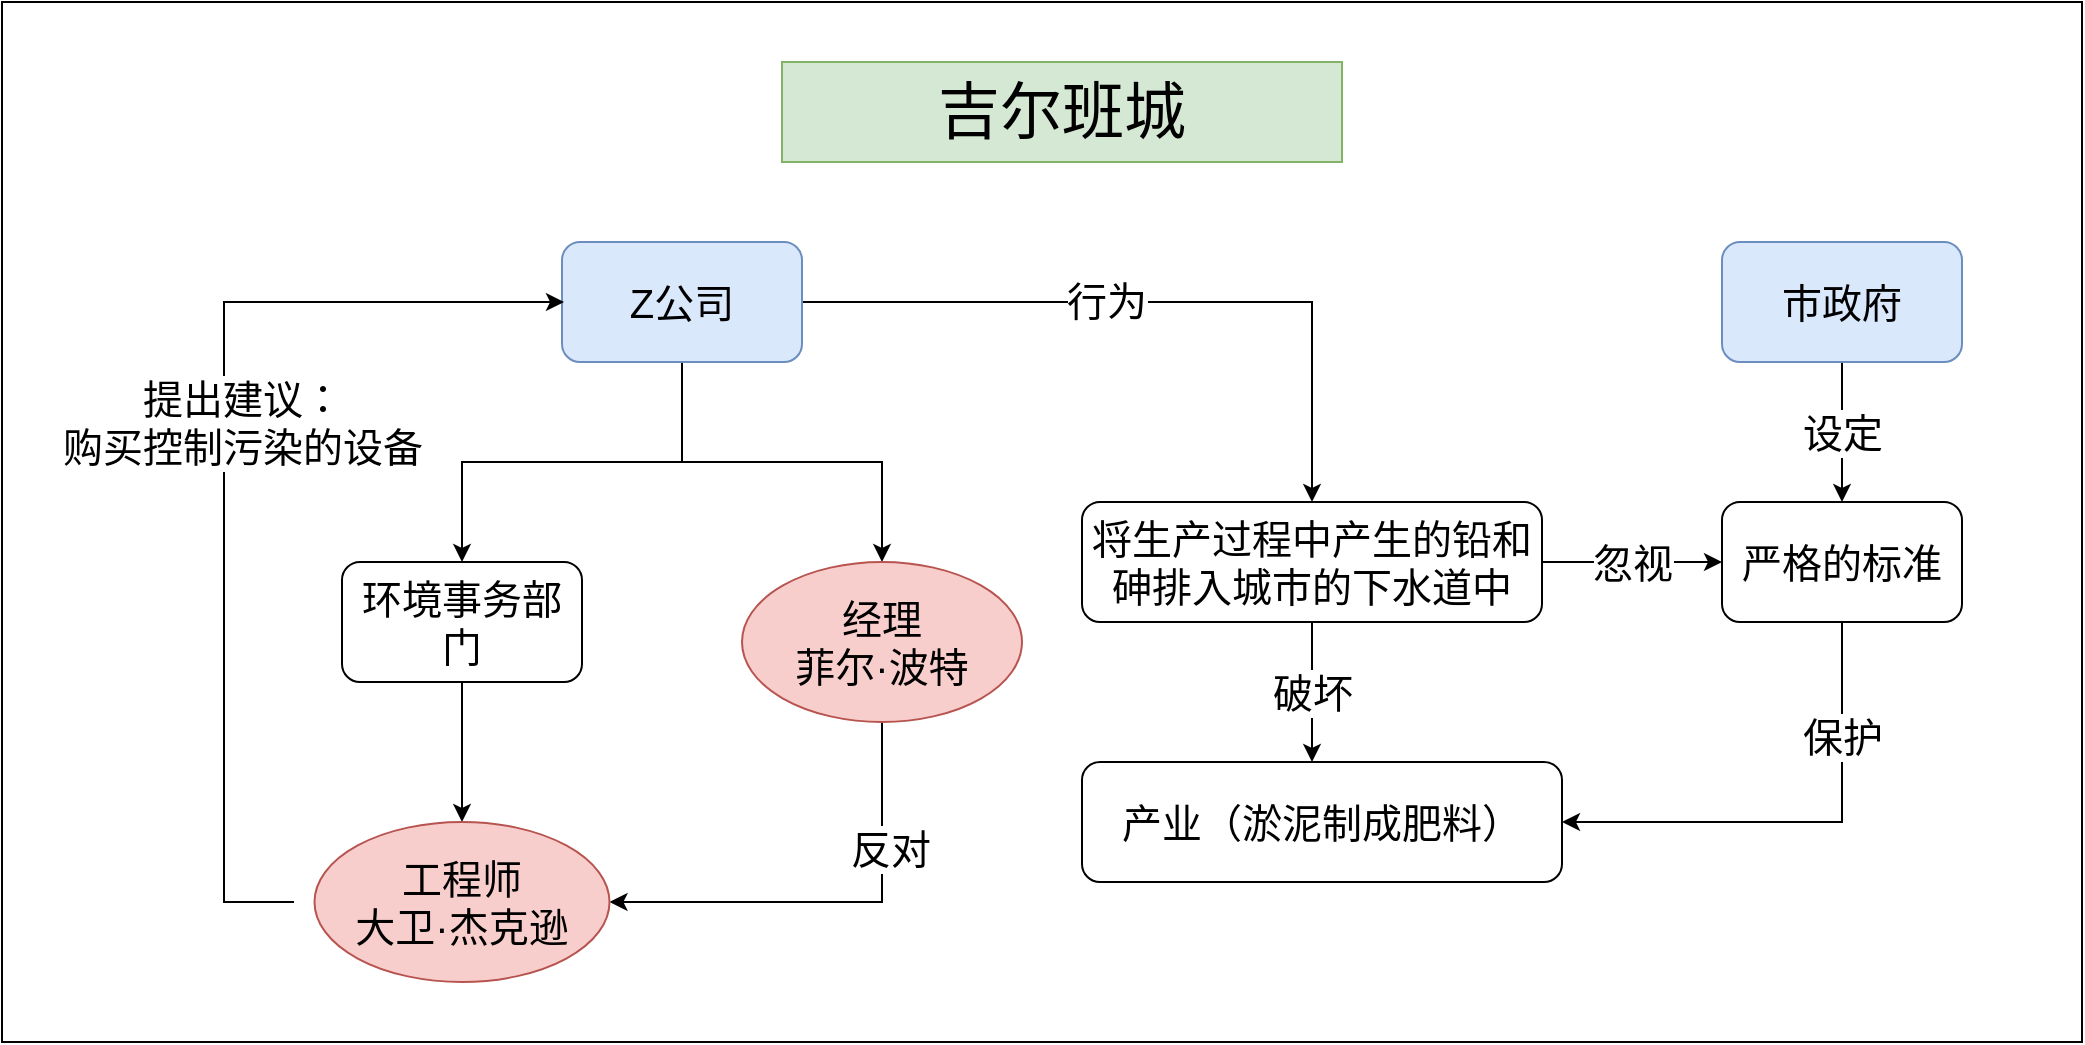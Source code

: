 <mxfile version="14.6.11" type="github">
  <diagram id="99S5stzERS1PDCSJK2yA" name="第 1 页">
    <mxGraphModel dx="1422" dy="800" grid="1" gridSize="10" guides="1" tooltips="1" connect="1" arrows="1" fold="1" page="1" pageScale="1" pageWidth="1920" pageHeight="1200" math="0" shadow="0">
      <root>
        <mxCell id="0" />
        <mxCell id="1" parent="0" />
        <mxCell id="M3MyoAIeJFfrb7R_QuGx-3" value="" style="edgeStyle=orthogonalEdgeStyle;rounded=0;orthogonalLoop=1;jettySize=auto;html=1;" edge="1" parent="1" source="M3MyoAIeJFfrb7R_QuGx-1" target="M3MyoAIeJFfrb7R_QuGx-2">
          <mxGeometry relative="1" as="geometry" />
        </mxCell>
        <mxCell id="M3MyoAIeJFfrb7R_QuGx-5" style="edgeStyle=orthogonalEdgeStyle;rounded=0;orthogonalLoop=1;jettySize=auto;html=1;" edge="1" parent="1" source="M3MyoAIeJFfrb7R_QuGx-1" target="M3MyoAIeJFfrb7R_QuGx-4">
          <mxGeometry relative="1" as="geometry" />
        </mxCell>
        <mxCell id="M3MyoAIeJFfrb7R_QuGx-15" value="" style="edgeStyle=orthogonalEdgeStyle;rounded=0;orthogonalLoop=1;jettySize=auto;html=1;fontSize=20;" edge="1" parent="1" source="M3MyoAIeJFfrb7R_QuGx-1" target="M3MyoAIeJFfrb7R_QuGx-14">
          <mxGeometry relative="1" as="geometry" />
        </mxCell>
        <mxCell id="M3MyoAIeJFfrb7R_QuGx-16" value="行为" style="edgeLabel;html=1;align=center;verticalAlign=middle;resizable=0;points=[];fontSize=20;" vertex="1" connectable="0" parent="M3MyoAIeJFfrb7R_QuGx-15">
          <mxGeometry x="-0.147" y="1" relative="1" as="geometry">
            <mxPoint as="offset" />
          </mxGeometry>
        </mxCell>
        <mxCell id="M3MyoAIeJFfrb7R_QuGx-1" value="&lt;span style=&quot;font-size: 20px&quot;&gt;Z公司&lt;br&gt;&lt;/span&gt;" style="rounded=1;whiteSpace=wrap;html=1;fillColor=#dae8fc;strokeColor=#6c8ebf;" vertex="1" parent="1">
          <mxGeometry x="320" y="150" width="120" height="60" as="geometry" />
        </mxCell>
        <mxCell id="M3MyoAIeJFfrb7R_QuGx-7" value="" style="edgeStyle=orthogonalEdgeStyle;rounded=0;orthogonalLoop=1;jettySize=auto;html=1;fontSize=20;" edge="1" parent="1" source="M3MyoAIeJFfrb7R_QuGx-2" target="M3MyoAIeJFfrb7R_QuGx-6">
          <mxGeometry relative="1" as="geometry" />
        </mxCell>
        <mxCell id="M3MyoAIeJFfrb7R_QuGx-2" value="&lt;font style=&quot;font-size: 20px&quot;&gt;环境事务部门&lt;/font&gt;" style="whiteSpace=wrap;html=1;rounded=1;" vertex="1" parent="1">
          <mxGeometry x="210" y="310" width="120" height="60" as="geometry" />
        </mxCell>
        <mxCell id="M3MyoAIeJFfrb7R_QuGx-9" style="edgeStyle=orthogonalEdgeStyle;rounded=0;orthogonalLoop=1;jettySize=auto;html=1;entryX=1;entryY=0.5;entryDx=0;entryDy=0;fontSize=20;exitX=0.5;exitY=1;exitDx=0;exitDy=0;" edge="1" parent="1" source="M3MyoAIeJFfrb7R_QuGx-4" target="M3MyoAIeJFfrb7R_QuGx-6">
          <mxGeometry relative="1" as="geometry" />
        </mxCell>
        <mxCell id="M3MyoAIeJFfrb7R_QuGx-12" value="反对" style="edgeLabel;html=1;align=center;verticalAlign=middle;resizable=0;points=[];fontSize=20;" vertex="1" connectable="0" parent="M3MyoAIeJFfrb7R_QuGx-9">
          <mxGeometry x="-0.443" y="4" relative="1" as="geometry">
            <mxPoint as="offset" />
          </mxGeometry>
        </mxCell>
        <mxCell id="M3MyoAIeJFfrb7R_QuGx-4" value="&lt;font style=&quot;font-size: 20px&quot;&gt;经理&lt;br&gt;&lt;span&gt;菲尔·波特&lt;/span&gt;&lt;/font&gt;" style="ellipse;whiteSpace=wrap;html=1;rounded=1;fontSize=20;fillColor=#f8cecc;strokeColor=#b85450;" vertex="1" parent="1">
          <mxGeometry x="410" y="310" width="140" height="80" as="geometry" />
        </mxCell>
        <mxCell id="M3MyoAIeJFfrb7R_QuGx-10" style="edgeStyle=orthogonalEdgeStyle;rounded=0;orthogonalLoop=1;jettySize=auto;html=1;entryX=0;entryY=0.5;entryDx=0;entryDy=0;fontSize=20;" edge="1" parent="1">
          <mxGeometry relative="1" as="geometry">
            <mxPoint x="186" y="480" as="sourcePoint" />
            <mxPoint x="321" y="180" as="targetPoint" />
            <Array as="points">
              <mxPoint x="151" y="480" />
              <mxPoint x="151" y="180" />
            </Array>
          </mxGeometry>
        </mxCell>
        <mxCell id="M3MyoAIeJFfrb7R_QuGx-11" value="提出建议：&lt;br&gt;购买控制污染的设备" style="edgeLabel;html=1;align=center;verticalAlign=middle;resizable=0;points=[];fontSize=20;" vertex="1" connectable="0" parent="M3MyoAIeJFfrb7R_QuGx-10">
          <mxGeometry x="-0.112" y="1" relative="1" as="geometry">
            <mxPoint x="10" y="-51" as="offset" />
          </mxGeometry>
        </mxCell>
        <mxCell id="M3MyoAIeJFfrb7R_QuGx-6" value="&lt;font style=&quot;font-size: 20px&quot;&gt;工程师&lt;br&gt;大卫·杰克逊&lt;/font&gt;" style="ellipse;whiteSpace=wrap;html=1;rounded=1;fillColor=#f8cecc;strokeColor=#b85450;" vertex="1" parent="1">
          <mxGeometry x="196.25" y="440" width="147.5" height="80" as="geometry" />
        </mxCell>
        <mxCell id="M3MyoAIeJFfrb7R_QuGx-38" value="破坏" style="edgeStyle=orthogonalEdgeStyle;rounded=0;orthogonalLoop=1;jettySize=auto;html=1;fontSize=20;" edge="1" parent="1" source="M3MyoAIeJFfrb7R_QuGx-14" target="M3MyoAIeJFfrb7R_QuGx-37">
          <mxGeometry relative="1" as="geometry">
            <Array as="points">
              <mxPoint x="695" y="380" />
              <mxPoint x="695" y="380" />
            </Array>
          </mxGeometry>
        </mxCell>
        <mxCell id="M3MyoAIeJFfrb7R_QuGx-53" value="忽视" style="edgeStyle=orthogonalEdgeStyle;rounded=0;orthogonalLoop=1;jettySize=auto;html=1;exitX=1;exitY=0.5;exitDx=0;exitDy=0;fontSize=20;" edge="1" parent="1" source="M3MyoAIeJFfrb7R_QuGx-14" target="M3MyoAIeJFfrb7R_QuGx-43">
          <mxGeometry relative="1" as="geometry" />
        </mxCell>
        <mxCell id="M3MyoAIeJFfrb7R_QuGx-14" value="&lt;span style=&quot;font-size: 20px;&quot;&gt;将生产过程中产生的铅和砷排入城市的下水道中&lt;/span&gt;" style="whiteSpace=wrap;html=1;rounded=1;fontSize=20;" vertex="1" parent="1">
          <mxGeometry x="580" y="280" width="230" height="60" as="geometry" />
        </mxCell>
        <mxCell id="M3MyoAIeJFfrb7R_QuGx-36" value="&lt;font style=&quot;font-size: 31px&quot;&gt;吉尔班城&lt;/font&gt;" style="text;html=1;strokeColor=#82b366;fillColor=#d5e8d4;align=center;verticalAlign=middle;whiteSpace=wrap;rounded=0;fontSize=20;" vertex="1" parent="1">
          <mxGeometry x="430" y="60" width="280" height="50" as="geometry" />
        </mxCell>
        <mxCell id="M3MyoAIeJFfrb7R_QuGx-37" value="&lt;font style=&quot;font-size: 20px&quot;&gt;产业（&lt;span&gt;淤泥制成肥料&lt;/span&gt;）&lt;/font&gt;" style="whiteSpace=wrap;html=1;rounded=1;fontSize=20;" vertex="1" parent="1">
          <mxGeometry x="580" y="410" width="240" height="60" as="geometry" />
        </mxCell>
        <mxCell id="M3MyoAIeJFfrb7R_QuGx-44" value="设定" style="edgeStyle=orthogonalEdgeStyle;rounded=0;orthogonalLoop=1;jettySize=auto;html=1;fontSize=20;" edge="1" parent="1" source="M3MyoAIeJFfrb7R_QuGx-40" target="M3MyoAIeJFfrb7R_QuGx-43">
          <mxGeometry relative="1" as="geometry" />
        </mxCell>
        <mxCell id="M3MyoAIeJFfrb7R_QuGx-40" value="&lt;span style=&quot;font-size: 20px&quot;&gt;市政府&lt;br&gt;&lt;/span&gt;" style="rounded=1;whiteSpace=wrap;html=1;fillColor=#dae8fc;strokeColor=#6c8ebf;" vertex="1" parent="1">
          <mxGeometry x="900" y="150" width="120" height="60" as="geometry" />
        </mxCell>
        <mxCell id="M3MyoAIeJFfrb7R_QuGx-45" style="edgeStyle=orthogonalEdgeStyle;rounded=0;orthogonalLoop=1;jettySize=auto;html=1;entryX=1;entryY=0.5;entryDx=0;entryDy=0;fontSize=20;" edge="1" parent="1" source="M3MyoAIeJFfrb7R_QuGx-43" target="M3MyoAIeJFfrb7R_QuGx-37">
          <mxGeometry relative="1" as="geometry">
            <Array as="points">
              <mxPoint x="960" y="440" />
            </Array>
          </mxGeometry>
        </mxCell>
        <mxCell id="M3MyoAIeJFfrb7R_QuGx-46" value="保护" style="edgeLabel;html=1;align=center;verticalAlign=middle;resizable=0;points=[];fontSize=20;" vertex="1" connectable="0" parent="M3MyoAIeJFfrb7R_QuGx-45">
          <mxGeometry x="-0.525" relative="1" as="geometry">
            <mxPoint as="offset" />
          </mxGeometry>
        </mxCell>
        <mxCell id="M3MyoAIeJFfrb7R_QuGx-43" value="&lt;font style=&quot;font-size: 20px&quot;&gt;严格的标准&lt;/font&gt;" style="whiteSpace=wrap;html=1;rounded=1;" vertex="1" parent="1">
          <mxGeometry x="900" y="280" width="120" height="60" as="geometry" />
        </mxCell>
        <mxCell id="M3MyoAIeJFfrb7R_QuGx-54" value="" style="rounded=0;whiteSpace=wrap;html=1;fontSize=20;fillColor=none;" vertex="1" parent="1">
          <mxGeometry x="40" y="30" width="1040" height="520" as="geometry" />
        </mxCell>
      </root>
    </mxGraphModel>
  </diagram>
</mxfile>
